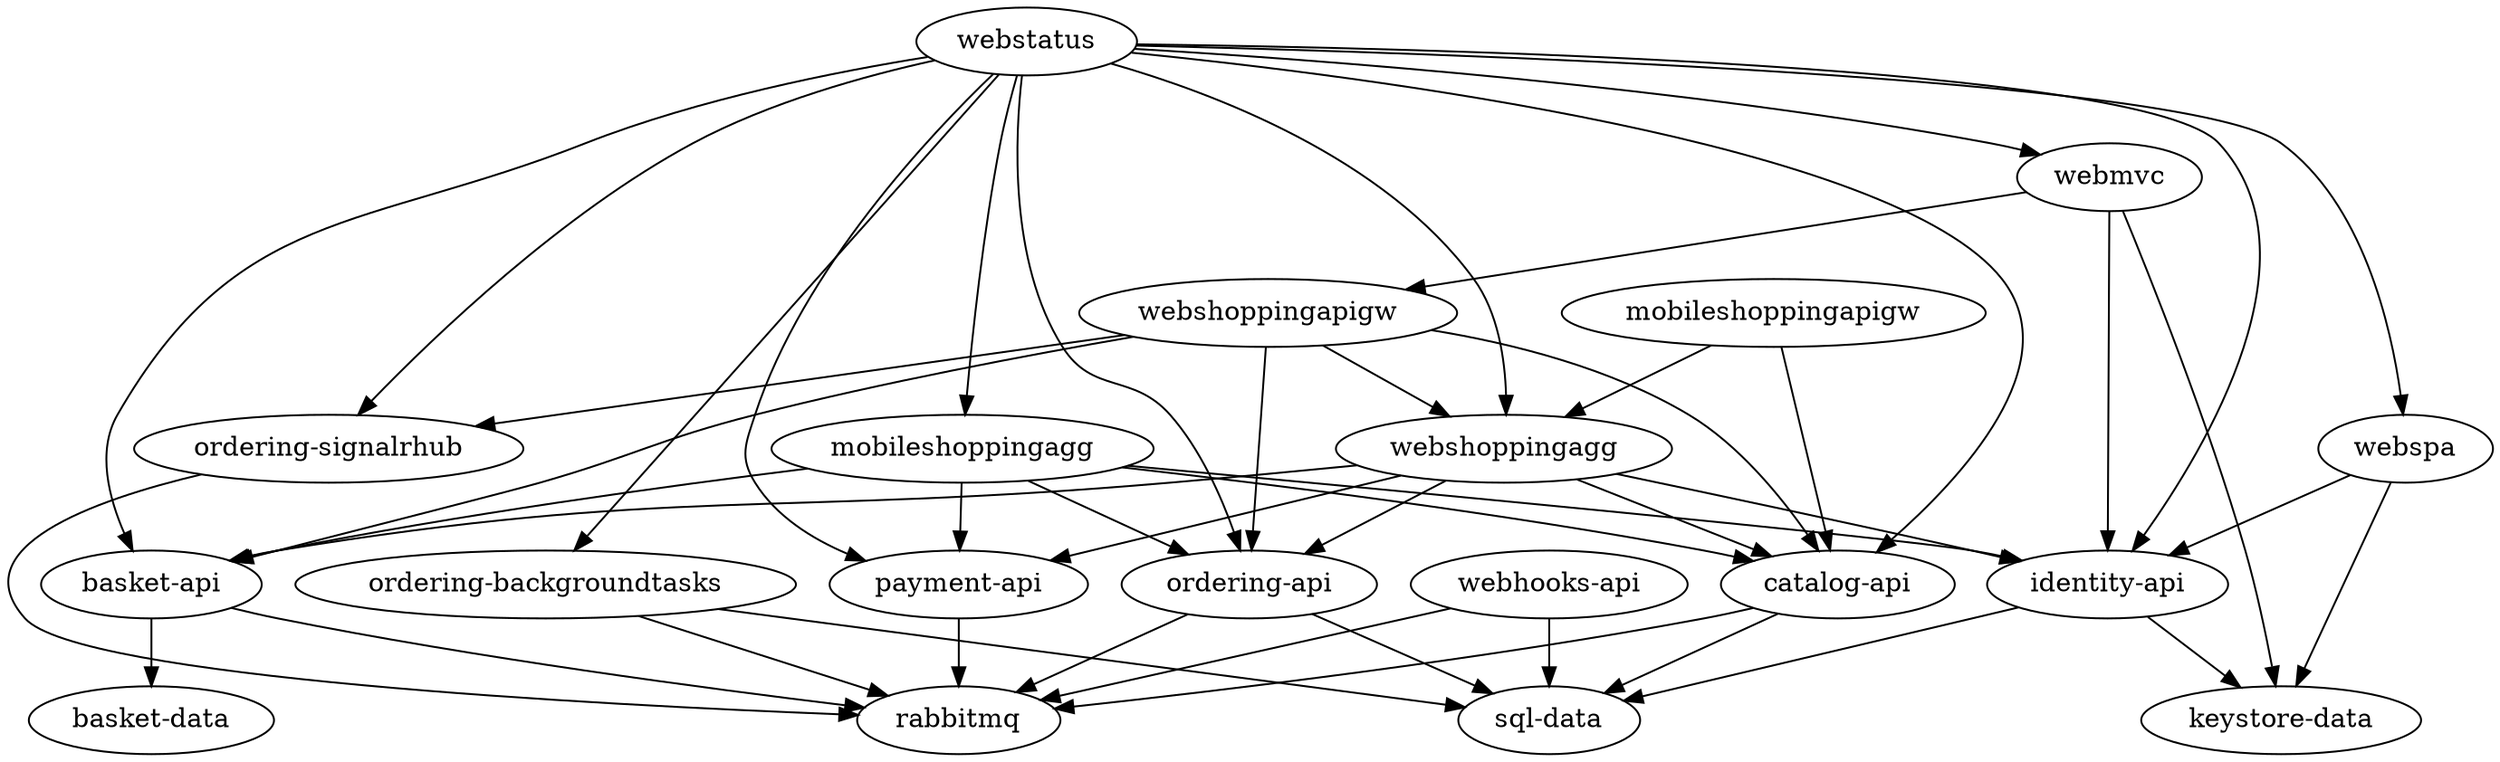 strict digraph {
	webshoppingagg -> "basket-api"
	webstatus -> webmvc
	mobileshoppingagg -> "catalog-api"
	webstatus -> "payment-api"
	"ordering-api" -> "sql-data"
	webshoppingapigw -> "basket-api"
	webstatus -> webspa
	webstatus -> "ordering-api"
	"catalog-api" -> "sql-data"
	"basket-api" -> "basket-data"
	webshoppingapigw -> "ordering-signalrhub"
	webshoppingapigw -> webshoppingagg
	webstatus -> "ordering-backgroundtasks"
	"identity-api" -> "keystore-data"
	"ordering-signalrhub" -> rabbitmq
	mobileshoppingagg -> "identity-api"
	webstatus -> "catalog-api"
	"identity-api" -> "sql-data"
	mobileshoppingapigw -> webshoppingagg
	webspa -> "identity-api"
	webshoppingagg -> "payment-api"
	webshoppingagg -> "ordering-api"
	webspa -> "keystore-data"
	mobileshoppingagg -> "basket-api"
	"webhooks-api" -> rabbitmq
	webmvc -> "identity-api"
	webshoppingapigw -> "ordering-api"
	"payment-api" -> rabbitmq
	webstatus -> "identity-api"
	webshoppingagg -> "catalog-api"
	"basket-api" -> rabbitmq
	webmvc -> "keystore-data"
	"ordering-backgroundtasks" -> rabbitmq
	"ordering-api" -> rabbitmq
	webshoppingapigw -> "catalog-api"
	webstatus -> "basket-api"
	"webhooks-api" -> "sql-data"
	mobileshoppingagg -> "payment-api"
	webstatus -> mobileshoppingagg
	webstatus -> "ordering-signalrhub"
	webmvc -> webshoppingapigw
	mobileshoppingapigw -> "catalog-api"
	"catalog-api" -> rabbitmq
	mobileshoppingagg -> "ordering-api"
	webstatus -> webshoppingagg
	webshoppingagg -> "identity-api"
	"ordering-backgroundtasks" -> "sql-data"
}
